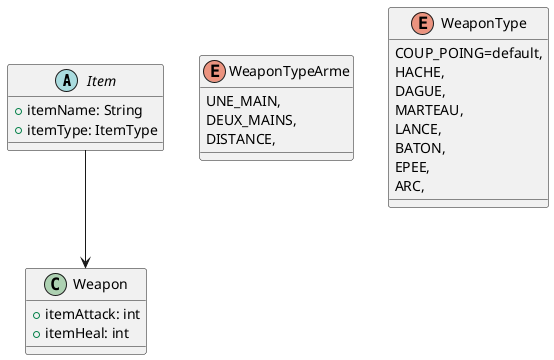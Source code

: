 @startuml View


abstract Item {
  +itemName: String
  +itemType: ItemType
}

enum WeaponTypeArme{
  UNE_MAIN,
  DEUX_MAINS,
  DISTANCE,
}

enum WeaponType {
  COUP_POING=default,
  HACHE,
  DAGUE,
  MARTEAU,
  LANCE,
  BATON,
  EPEE,
  ARC,

}

class Weapon {
  +itemAttack: int
  +itemHeal: int
}


Item --> Weapon



@enduml